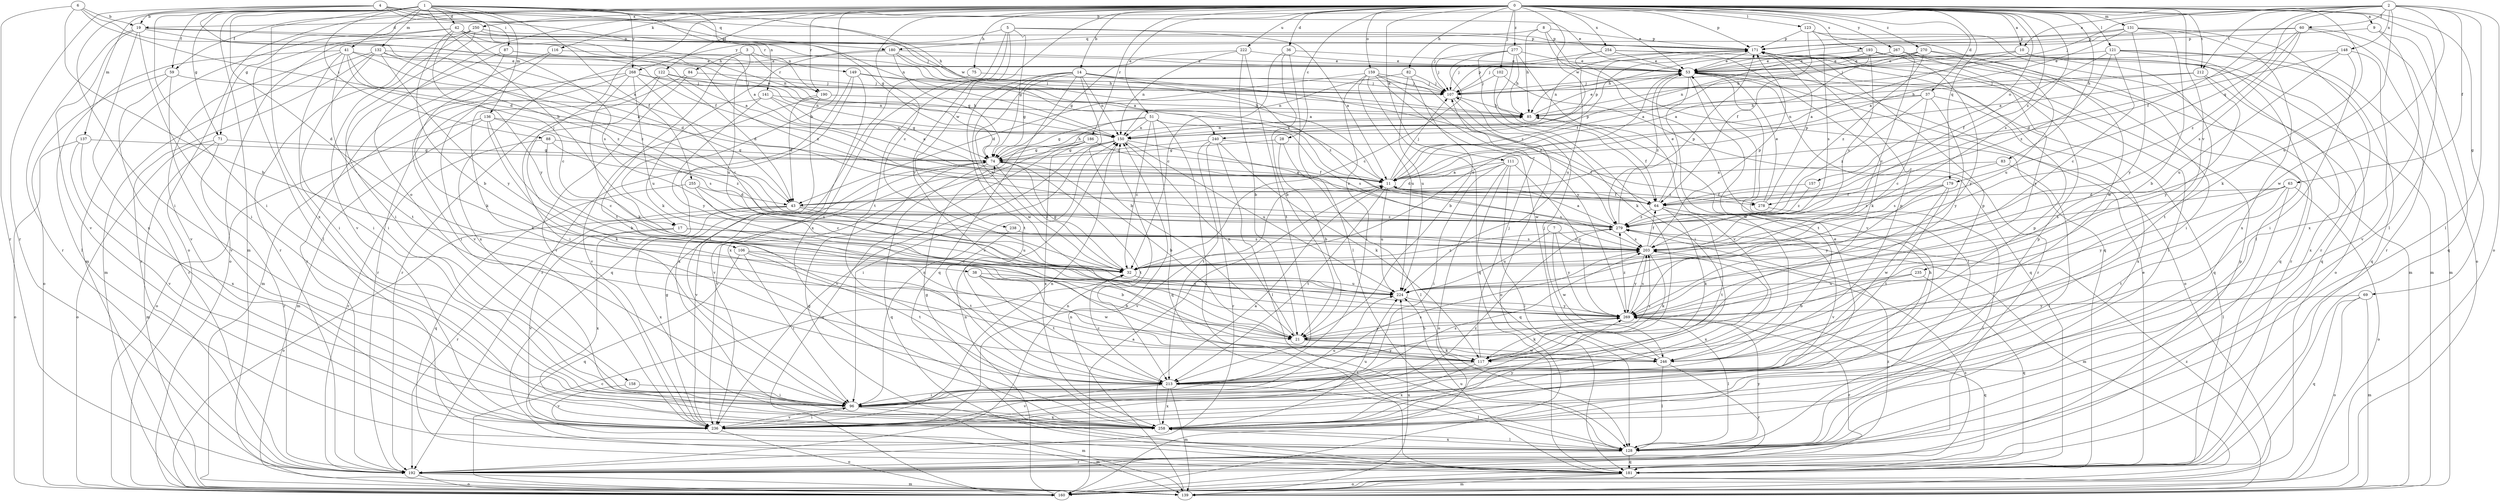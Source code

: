 strict digraph  {
0;
1;
2;
3;
4;
5;
6;
7;
8;
9;
10;
11;
14;
17;
19;
21;
28;
32;
36;
37;
38;
41;
42;
43;
51;
53;
59;
60;
63;
64;
69;
71;
74;
75;
82;
83;
84;
85;
87;
88;
96;
102;
106;
107;
111;
116;
117;
121;
122;
123;
128;
131;
132;
136;
137;
139;
141;
148;
149;
150;
157;
158;
159;
160;
171;
179;
180;
181;
186;
190;
192;
193;
203;
212;
213;
222;
224;
235;
236;
238;
240;
246;
250;
254;
255;
258;
267;
268;
269;
270;
277;
278;
279;
0 -> 9  [label=a];
0 -> 10  [label=a];
0 -> 14  [label=b];
0 -> 17  [label=b];
0 -> 28  [label=c];
0 -> 32  [label=c];
0 -> 36  [label=d];
0 -> 37  [label=d];
0 -> 51  [label=e];
0 -> 53  [label=e];
0 -> 59  [label=f];
0 -> 69  [label=g];
0 -> 71  [label=g];
0 -> 75  [label=h];
0 -> 82  [label=h];
0 -> 83  [label=h];
0 -> 102  [label=j];
0 -> 106  [label=j];
0 -> 111  [label=k];
0 -> 116  [label=k];
0 -> 117  [label=k];
0 -> 121  [label=l];
0 -> 122  [label=l];
0 -> 123  [label=l];
0 -> 128  [label=l];
0 -> 131  [label=m];
0 -> 157  [label=o];
0 -> 158  [label=o];
0 -> 159  [label=o];
0 -> 160  [label=o];
0 -> 171  [label=p];
0 -> 179  [label=q];
0 -> 186  [label=r];
0 -> 190  [label=r];
0 -> 193  [label=s];
0 -> 203  [label=s];
0 -> 212  [label=t];
0 -> 222  [label=u];
0 -> 235  [label=v];
0 -> 238  [label=w];
0 -> 240  [label=w];
0 -> 250  [label=x];
0 -> 254  [label=x];
0 -> 267  [label=y];
0 -> 270  [label=z];
0 -> 277  [label=z];
0 -> 278  [label=z];
1 -> 17  [label=b];
1 -> 38  [label=d];
1 -> 41  [label=d];
1 -> 42  [label=d];
1 -> 53  [label=e];
1 -> 59  [label=f];
1 -> 71  [label=g];
1 -> 74  [label=g];
1 -> 87  [label=i];
1 -> 88  [label=i];
1 -> 96  [label=i];
1 -> 132  [label=m];
1 -> 136  [label=m];
1 -> 137  [label=m];
1 -> 139  [label=m];
1 -> 141  [label=n];
1 -> 240  [label=w];
1 -> 255  [label=x];
1 -> 258  [label=x];
1 -> 268  [label=y];
2 -> 10  [label=a];
2 -> 19  [label=b];
2 -> 60  [label=f];
2 -> 63  [label=f];
2 -> 64  [label=f];
2 -> 107  [label=j];
2 -> 128  [label=l];
2 -> 148  [label=n];
2 -> 160  [label=o];
2 -> 179  [label=q];
2 -> 212  [label=t];
2 -> 224  [label=u];
2 -> 246  [label=w];
3 -> 84  [label=h];
3 -> 149  [label=n];
3 -> 190  [label=r];
3 -> 213  [label=t];
3 -> 224  [label=u];
4 -> 11  [label=a];
4 -> 19  [label=b];
4 -> 64  [label=f];
4 -> 85  [label=h];
4 -> 96  [label=i];
4 -> 150  [label=n];
4 -> 180  [label=q];
4 -> 190  [label=r];
4 -> 192  [label=r];
5 -> 11  [label=a];
5 -> 74  [label=g];
5 -> 171  [label=p];
5 -> 213  [label=t];
5 -> 258  [label=x];
5 -> 268  [label=y];
5 -> 269  [label=y];
6 -> 19  [label=b];
6 -> 21  [label=b];
6 -> 43  [label=d];
6 -> 64  [label=f];
6 -> 192  [label=r];
7 -> 203  [label=s];
7 -> 224  [label=u];
7 -> 246  [label=w];
7 -> 269  [label=y];
8 -> 85  [label=h];
8 -> 171  [label=p];
8 -> 180  [label=q];
8 -> 181  [label=q];
8 -> 236  [label=v];
9 -> 171  [label=p];
9 -> 181  [label=q];
9 -> 258  [label=x];
10 -> 11  [label=a];
10 -> 53  [label=e];
10 -> 107  [label=j];
10 -> 160  [label=o];
10 -> 213  [label=t];
11 -> 64  [label=f];
11 -> 107  [label=j];
11 -> 171  [label=p];
11 -> 203  [label=s];
11 -> 213  [label=t];
11 -> 224  [label=u];
11 -> 236  [label=v];
11 -> 278  [label=z];
14 -> 21  [label=b];
14 -> 32  [label=c];
14 -> 74  [label=g];
14 -> 107  [label=j];
14 -> 150  [label=n];
14 -> 181  [label=q];
14 -> 213  [label=t];
14 -> 246  [label=w];
14 -> 278  [label=z];
14 -> 279  [label=z];
17 -> 32  [label=c];
17 -> 203  [label=s];
17 -> 236  [label=v];
17 -> 258  [label=x];
19 -> 11  [label=a];
19 -> 96  [label=i];
19 -> 150  [label=n];
19 -> 171  [label=p];
19 -> 192  [label=r];
19 -> 236  [label=v];
19 -> 258  [label=x];
21 -> 117  [label=k];
21 -> 150  [label=n];
21 -> 246  [label=w];
21 -> 269  [label=y];
28 -> 21  [label=b];
28 -> 74  [label=g];
28 -> 128  [label=l];
32 -> 53  [label=e];
32 -> 74  [label=g];
32 -> 224  [label=u];
32 -> 279  [label=z];
36 -> 21  [label=b];
36 -> 32  [label=c];
36 -> 53  [label=e];
36 -> 128  [label=l];
37 -> 32  [label=c];
37 -> 85  [label=h];
37 -> 150  [label=n];
37 -> 258  [label=x];
37 -> 269  [label=y];
37 -> 279  [label=z];
38 -> 21  [label=b];
38 -> 213  [label=t];
38 -> 224  [label=u];
38 -> 246  [label=w];
41 -> 11  [label=a];
41 -> 32  [label=c];
41 -> 53  [label=e];
41 -> 96  [label=i];
41 -> 128  [label=l];
41 -> 213  [label=t];
41 -> 236  [label=v];
41 -> 279  [label=z];
42 -> 21  [label=b];
42 -> 107  [label=j];
42 -> 128  [label=l];
42 -> 139  [label=m];
42 -> 150  [label=n];
42 -> 171  [label=p];
42 -> 203  [label=s];
42 -> 269  [label=y];
43 -> 160  [label=o];
43 -> 192  [label=r];
43 -> 224  [label=u];
43 -> 258  [label=x];
43 -> 279  [label=z];
51 -> 32  [label=c];
51 -> 74  [label=g];
51 -> 128  [label=l];
51 -> 150  [label=n];
51 -> 181  [label=q];
51 -> 203  [label=s];
51 -> 236  [label=v];
53 -> 107  [label=j];
53 -> 128  [label=l];
53 -> 160  [label=o];
53 -> 181  [label=q];
53 -> 192  [label=r];
53 -> 213  [label=t];
53 -> 246  [label=w];
53 -> 279  [label=z];
59 -> 107  [label=j];
59 -> 160  [label=o];
59 -> 192  [label=r];
59 -> 236  [label=v];
60 -> 11  [label=a];
60 -> 53  [label=e];
60 -> 160  [label=o];
60 -> 171  [label=p];
60 -> 192  [label=r];
60 -> 203  [label=s];
60 -> 279  [label=z];
63 -> 43  [label=d];
63 -> 128  [label=l];
63 -> 160  [label=o];
63 -> 203  [label=s];
63 -> 213  [label=t];
63 -> 269  [label=y];
64 -> 53  [label=e];
64 -> 117  [label=k];
64 -> 213  [label=t];
64 -> 236  [label=v];
64 -> 279  [label=z];
69 -> 139  [label=m];
69 -> 160  [label=o];
69 -> 181  [label=q];
69 -> 269  [label=y];
71 -> 74  [label=g];
71 -> 139  [label=m];
71 -> 160  [label=o];
71 -> 192  [label=r];
74 -> 11  [label=a];
74 -> 21  [label=b];
74 -> 32  [label=c];
74 -> 85  [label=h];
74 -> 181  [label=q];
74 -> 213  [label=t];
74 -> 236  [label=v];
75 -> 96  [label=i];
75 -> 107  [label=j];
82 -> 21  [label=b];
82 -> 107  [label=j];
82 -> 150  [label=n];
82 -> 224  [label=u];
83 -> 11  [label=a];
83 -> 128  [label=l];
83 -> 203  [label=s];
84 -> 107  [label=j];
84 -> 192  [label=r];
84 -> 236  [label=v];
85 -> 53  [label=e];
85 -> 64  [label=f];
85 -> 150  [label=n];
87 -> 53  [label=e];
87 -> 96  [label=i];
87 -> 117  [label=k];
87 -> 279  [label=z];
88 -> 32  [label=c];
88 -> 74  [label=g];
88 -> 192  [label=r];
88 -> 279  [label=z];
96 -> 53  [label=e];
96 -> 139  [label=m];
96 -> 150  [label=n];
96 -> 171  [label=p];
96 -> 203  [label=s];
96 -> 224  [label=u];
96 -> 236  [label=v];
96 -> 258  [label=x];
102 -> 96  [label=i];
102 -> 107  [label=j];
102 -> 181  [label=q];
106 -> 21  [label=b];
106 -> 32  [label=c];
106 -> 96  [label=i];
106 -> 181  [label=q];
106 -> 213  [label=t];
107 -> 85  [label=h];
107 -> 160  [label=o];
107 -> 171  [label=p];
111 -> 11  [label=a];
111 -> 43  [label=d];
111 -> 96  [label=i];
111 -> 128  [label=l];
111 -> 160  [label=o];
111 -> 181  [label=q];
111 -> 269  [label=y];
116 -> 53  [label=e];
116 -> 192  [label=r];
116 -> 236  [label=v];
117 -> 107  [label=j];
117 -> 171  [label=p];
117 -> 203  [label=s];
117 -> 213  [label=t];
117 -> 258  [label=x];
121 -> 32  [label=c];
121 -> 53  [label=e];
121 -> 64  [label=f];
121 -> 139  [label=m];
121 -> 181  [label=q];
121 -> 192  [label=r];
121 -> 279  [label=z];
122 -> 43  [label=d];
122 -> 96  [label=i];
122 -> 107  [label=j];
122 -> 150  [label=n];
122 -> 192  [label=r];
123 -> 64  [label=f];
123 -> 128  [label=l];
123 -> 171  [label=p];
123 -> 203  [label=s];
123 -> 246  [label=w];
128 -> 74  [label=g];
128 -> 181  [label=q];
128 -> 192  [label=r];
128 -> 258  [label=x];
128 -> 269  [label=y];
131 -> 11  [label=a];
131 -> 21  [label=b];
131 -> 107  [label=j];
131 -> 171  [label=p];
131 -> 192  [label=r];
131 -> 258  [label=x];
131 -> 269  [label=y];
132 -> 43  [label=d];
132 -> 53  [label=e];
132 -> 96  [label=i];
132 -> 139  [label=m];
132 -> 192  [label=r];
132 -> 269  [label=y];
132 -> 279  [label=z];
136 -> 21  [label=b];
136 -> 117  [label=k];
136 -> 139  [label=m];
136 -> 150  [label=n];
136 -> 160  [label=o];
136 -> 203  [label=s];
137 -> 74  [label=g];
137 -> 160  [label=o];
137 -> 236  [label=v];
137 -> 258  [label=x];
139 -> 150  [label=n];
139 -> 224  [label=u];
139 -> 279  [label=z];
141 -> 11  [label=a];
141 -> 74  [label=g];
141 -> 85  [label=h];
141 -> 117  [label=k];
141 -> 269  [label=y];
148 -> 43  [label=d];
148 -> 53  [label=e];
148 -> 96  [label=i];
148 -> 224  [label=u];
148 -> 236  [label=v];
149 -> 11  [label=a];
149 -> 107  [label=j];
149 -> 181  [label=q];
149 -> 192  [label=r];
149 -> 258  [label=x];
150 -> 74  [label=g];
150 -> 96  [label=i];
150 -> 171  [label=p];
150 -> 224  [label=u];
150 -> 236  [label=v];
150 -> 279  [label=z];
157 -> 64  [label=f];
157 -> 279  [label=z];
158 -> 96  [label=i];
158 -> 236  [label=v];
159 -> 43  [label=d];
159 -> 96  [label=i];
159 -> 107  [label=j];
159 -> 181  [label=q];
159 -> 224  [label=u];
159 -> 246  [label=w];
159 -> 269  [label=y];
159 -> 279  [label=z];
160 -> 11  [label=a];
160 -> 32  [label=c];
160 -> 150  [label=n];
160 -> 203  [label=s];
160 -> 279  [label=z];
171 -> 53  [label=e];
171 -> 139  [label=m];
171 -> 150  [label=n];
179 -> 64  [label=f];
179 -> 213  [label=t];
179 -> 246  [label=w];
179 -> 269  [label=y];
179 -> 279  [label=z];
180 -> 11  [label=a];
180 -> 53  [label=e];
180 -> 74  [label=g];
180 -> 85  [label=h];
180 -> 117  [label=k];
180 -> 258  [label=x];
181 -> 53  [label=e];
181 -> 139  [label=m];
181 -> 160  [label=o];
181 -> 224  [label=u];
186 -> 64  [label=f];
186 -> 74  [label=g];
186 -> 160  [label=o];
186 -> 236  [label=v];
186 -> 258  [label=x];
190 -> 43  [label=d];
190 -> 85  [label=h];
190 -> 236  [label=v];
190 -> 258  [label=x];
192 -> 139  [label=m];
192 -> 150  [label=n];
192 -> 160  [label=o];
192 -> 171  [label=p];
193 -> 11  [label=a];
193 -> 53  [label=e];
193 -> 85  [label=h];
193 -> 96  [label=i];
193 -> 139  [label=m];
193 -> 150  [label=n];
193 -> 203  [label=s];
193 -> 269  [label=y];
203 -> 32  [label=c];
203 -> 64  [label=f];
203 -> 117  [label=k];
203 -> 171  [label=p];
203 -> 258  [label=x];
203 -> 269  [label=y];
212 -> 85  [label=h];
212 -> 107  [label=j];
212 -> 258  [label=x];
212 -> 269  [label=y];
213 -> 32  [label=c];
213 -> 96  [label=i];
213 -> 128  [label=l];
213 -> 139  [label=m];
213 -> 203  [label=s];
213 -> 236  [label=v];
213 -> 258  [label=x];
213 -> 269  [label=y];
222 -> 21  [label=b];
222 -> 53  [label=e];
222 -> 74  [label=g];
222 -> 150  [label=n];
222 -> 213  [label=t];
224 -> 269  [label=y];
235 -> 21  [label=b];
235 -> 181  [label=q];
235 -> 224  [label=u];
236 -> 74  [label=g];
236 -> 96  [label=i];
236 -> 139  [label=m];
236 -> 150  [label=n];
236 -> 160  [label=o];
236 -> 279  [label=z];
238 -> 203  [label=s];
238 -> 213  [label=t];
240 -> 64  [label=f];
240 -> 74  [label=g];
240 -> 117  [label=k];
240 -> 128  [label=l];
240 -> 192  [label=r];
240 -> 213  [label=t];
246 -> 107  [label=j];
246 -> 128  [label=l];
246 -> 171  [label=p];
246 -> 192  [label=r];
250 -> 11  [label=a];
250 -> 96  [label=i];
250 -> 160  [label=o];
250 -> 171  [label=p];
250 -> 192  [label=r];
250 -> 236  [label=v];
254 -> 53  [label=e];
254 -> 107  [label=j];
254 -> 117  [label=k];
254 -> 128  [label=l];
254 -> 224  [label=u];
255 -> 32  [label=c];
255 -> 43  [label=d];
255 -> 181  [label=q];
255 -> 203  [label=s];
258 -> 11  [label=a];
258 -> 74  [label=g];
258 -> 85  [label=h];
258 -> 128  [label=l];
258 -> 171  [label=p];
258 -> 224  [label=u];
258 -> 269  [label=y];
267 -> 32  [label=c];
267 -> 53  [label=e];
267 -> 107  [label=j];
267 -> 181  [label=q];
267 -> 269  [label=y];
268 -> 32  [label=c];
268 -> 96  [label=i];
268 -> 107  [label=j];
268 -> 117  [label=k];
268 -> 139  [label=m];
268 -> 150  [label=n];
268 -> 224  [label=u];
269 -> 21  [label=b];
269 -> 117  [label=k];
269 -> 128  [label=l];
269 -> 181  [label=q];
269 -> 192  [label=r];
269 -> 203  [label=s];
269 -> 279  [label=z];
270 -> 11  [label=a];
270 -> 53  [label=e];
270 -> 85  [label=h];
270 -> 181  [label=q];
270 -> 224  [label=u];
270 -> 279  [label=z];
277 -> 32  [label=c];
277 -> 53  [label=e];
277 -> 64  [label=f];
277 -> 85  [label=h];
277 -> 107  [label=j];
277 -> 117  [label=k];
277 -> 236  [label=v];
278 -> 53  [label=e];
278 -> 128  [label=l];
278 -> 171  [label=p];
279 -> 11  [label=a];
279 -> 139  [label=m];
279 -> 171  [label=p];
279 -> 203  [label=s];
}
